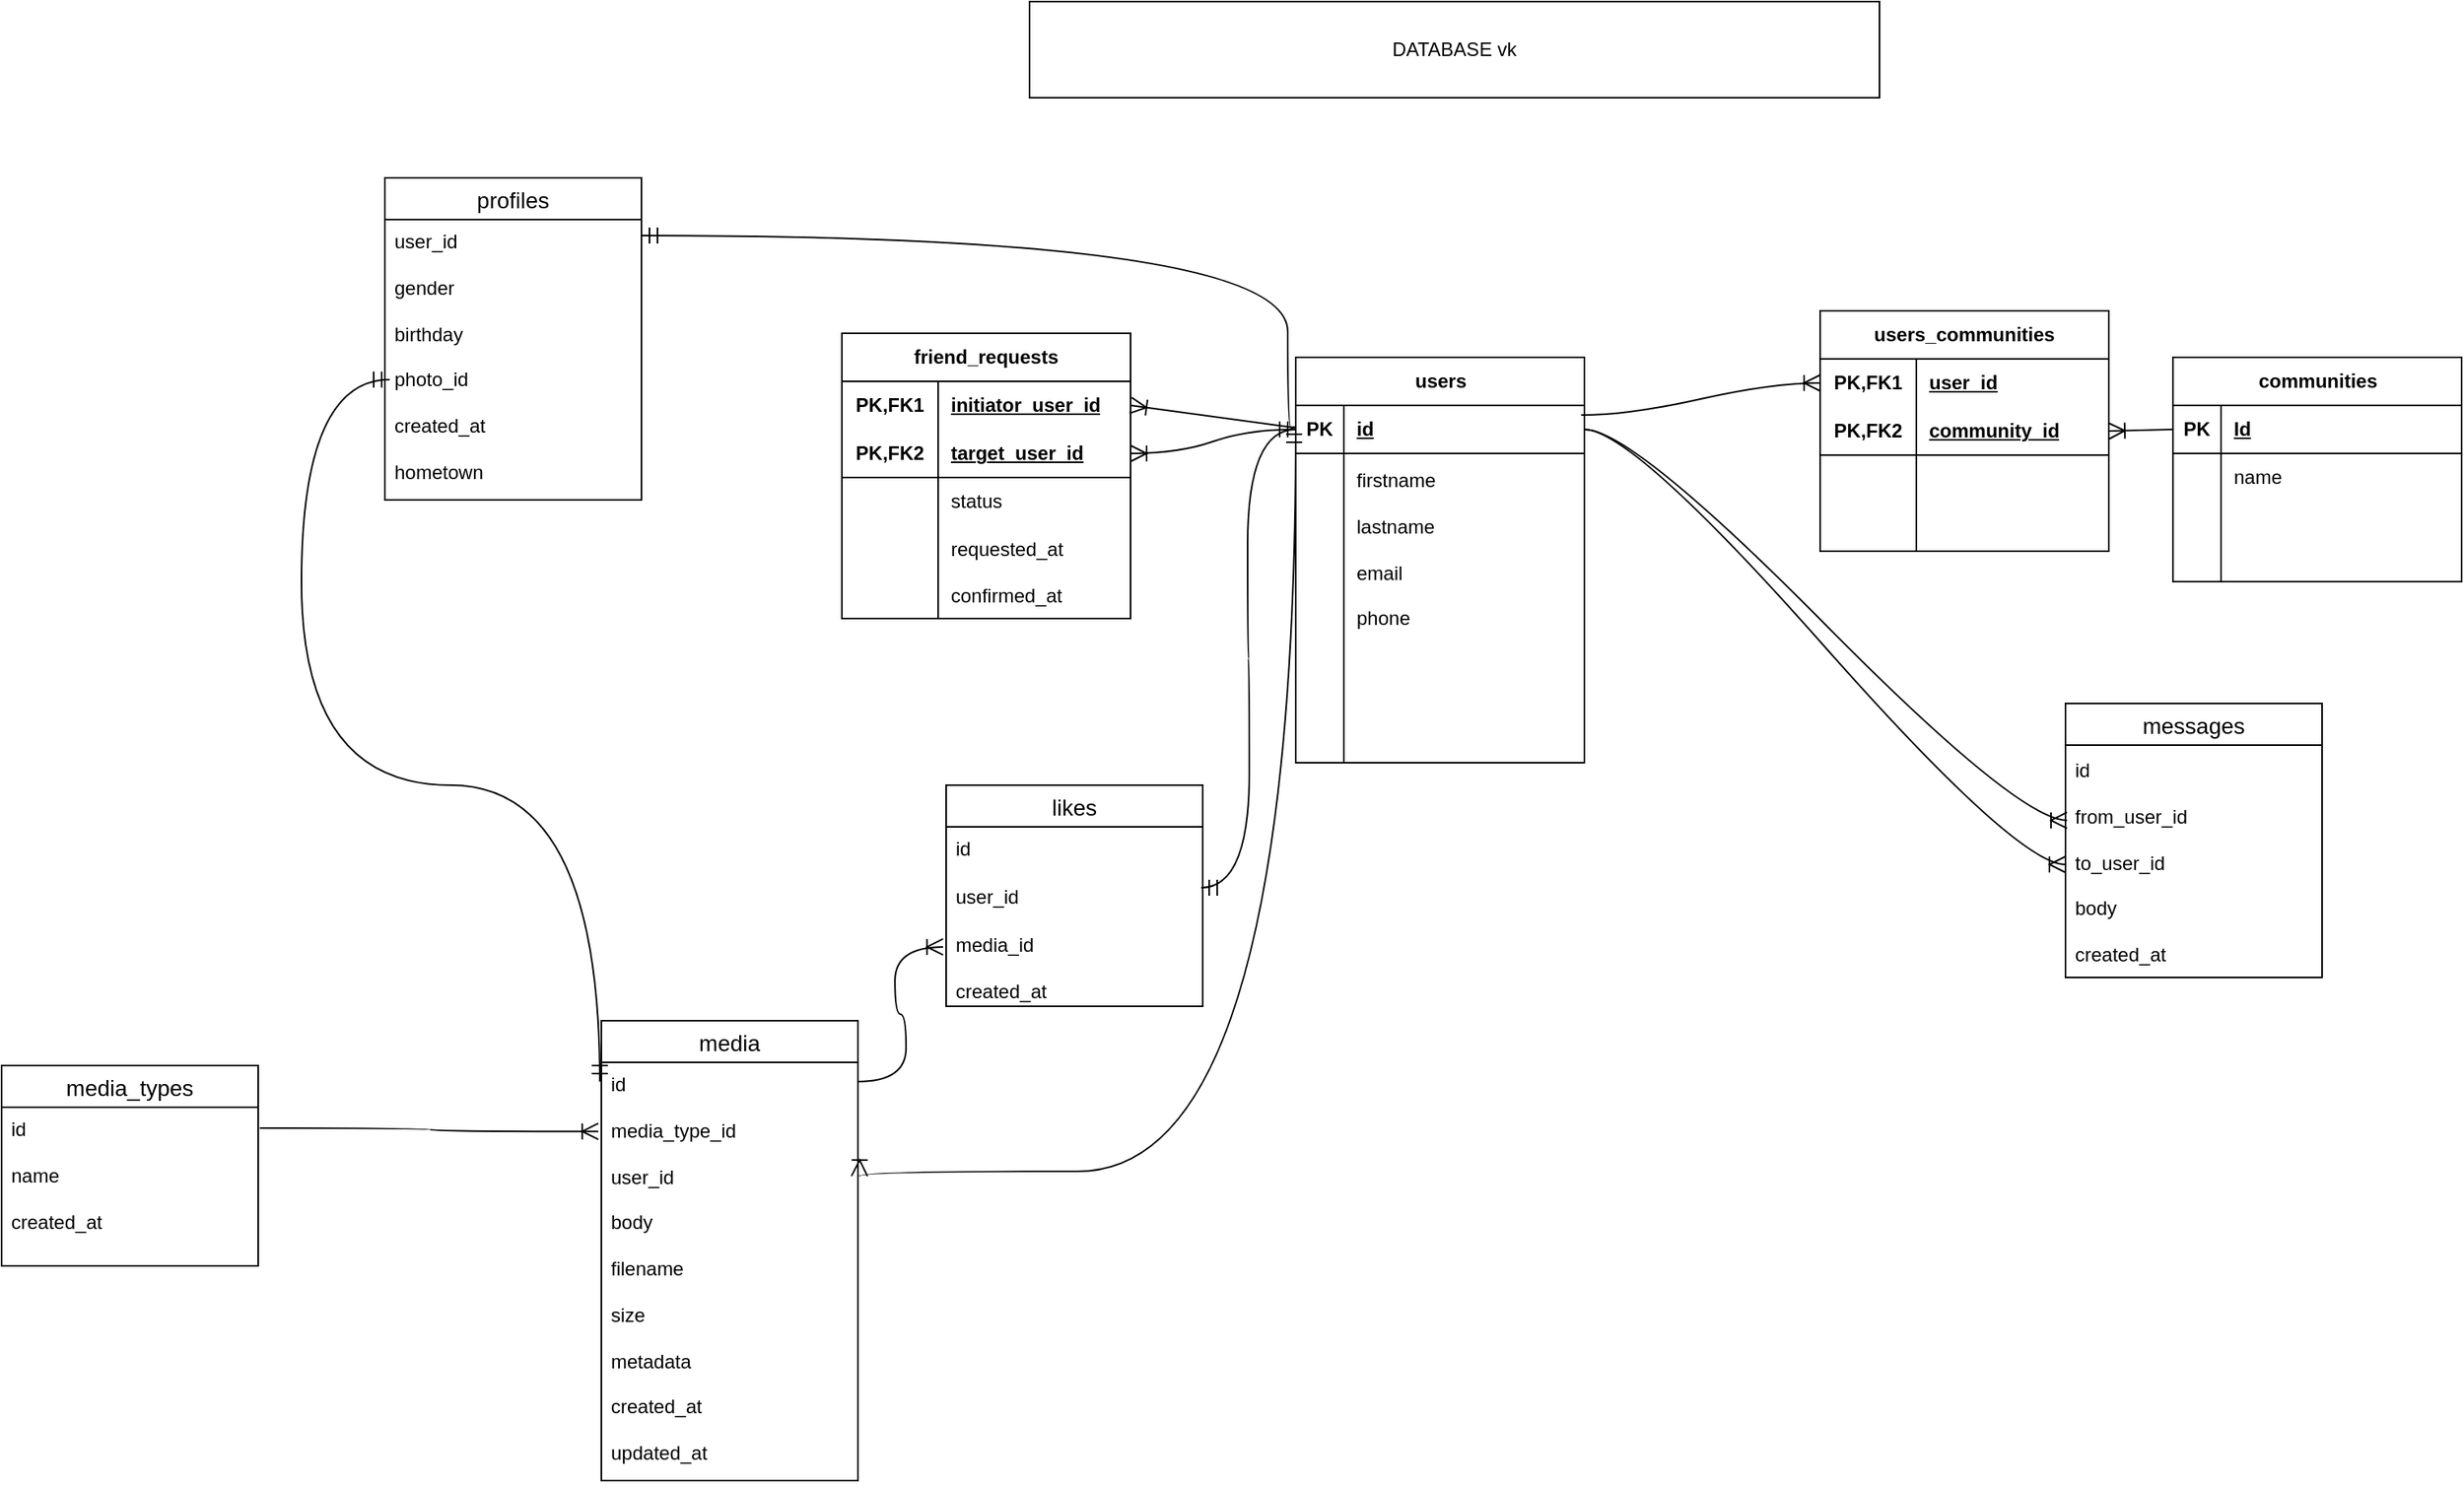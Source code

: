 <mxfile version="24.0.7" type="github">
  <diagram name="Страница — 1" id="UNctsE5mJRGefw-00xwy">
    <mxGraphModel dx="3034" dy="2030" grid="0" gridSize="10" guides="1" tooltips="1" connect="1" arrows="1" fold="1" page="0" pageScale="1" pageWidth="827" pageHeight="1169" math="0" shadow="0">
      <root>
        <mxCell id="0" />
        <mxCell id="1" parent="0" />
        <mxCell id="jkMxCx7ctsYun3yF6uoc-125" value="" style="edgeStyle=orthogonalEdgeStyle;fontSize=12;html=1;endArrow=ERoneToMany;rounded=0;startSize=8;endSize=8;curved=1;entryX=-0.012;entryY=0.165;entryDx=0;entryDy=0;entryPerimeter=0;exitX=1.006;exitY=0.131;exitDx=0;exitDy=0;exitPerimeter=0;" edge="1" parent="1" source="jkMxCx7ctsYun3yF6uoc-67" target="jkMxCx7ctsYun3yF6uoc-63">
          <mxGeometry width="100" height="100" relative="1" as="geometry">
            <mxPoint x="-933" y="-647" as="sourcePoint" />
            <mxPoint x="-856.0" y="-390.023" as="targetPoint" />
          </mxGeometry>
        </mxCell>
        <mxCell id="jkMxCx7ctsYun3yF6uoc-1" value="DATABASE vk" style="rounded=0;whiteSpace=wrap;html=1;" vertex="1" parent="1">
          <mxGeometry x="-809" y="-1065" width="530" height="60" as="geometry" />
        </mxCell>
        <mxCell id="jkMxCx7ctsYun3yF6uoc-3" value="communities" style="shape=table;startSize=30;container=1;collapsible=1;childLayout=tableLayout;fixedRows=1;rowLines=0;fontStyle=1;align=center;resizeLast=1;html=1;" vertex="1" parent="1">
          <mxGeometry x="-96" y="-843" width="180" height="140" as="geometry" />
        </mxCell>
        <mxCell id="jkMxCx7ctsYun3yF6uoc-4" value="" style="shape=tableRow;horizontal=0;startSize=0;swimlaneHead=0;swimlaneBody=0;fillColor=none;collapsible=0;dropTarget=0;points=[[0,0.5],[1,0.5]];portConstraint=eastwest;top=0;left=0;right=0;bottom=1;" vertex="1" parent="jkMxCx7ctsYun3yF6uoc-3">
          <mxGeometry y="30" width="180" height="30" as="geometry" />
        </mxCell>
        <mxCell id="jkMxCx7ctsYun3yF6uoc-5" value="PK" style="shape=partialRectangle;connectable=0;fillColor=none;top=0;left=0;bottom=0;right=0;fontStyle=1;overflow=hidden;whiteSpace=wrap;html=1;" vertex="1" parent="jkMxCx7ctsYun3yF6uoc-4">
          <mxGeometry width="30" height="30" as="geometry">
            <mxRectangle width="30" height="30" as="alternateBounds" />
          </mxGeometry>
        </mxCell>
        <mxCell id="jkMxCx7ctsYun3yF6uoc-6" value="Id" style="shape=partialRectangle;connectable=0;fillColor=none;top=0;left=0;bottom=0;right=0;align=left;spacingLeft=6;fontStyle=5;overflow=hidden;whiteSpace=wrap;html=1;" vertex="1" parent="jkMxCx7ctsYun3yF6uoc-4">
          <mxGeometry x="30" width="150" height="30" as="geometry">
            <mxRectangle width="150" height="30" as="alternateBounds" />
          </mxGeometry>
        </mxCell>
        <mxCell id="jkMxCx7ctsYun3yF6uoc-7" value="" style="shape=tableRow;horizontal=0;startSize=0;swimlaneHead=0;swimlaneBody=0;fillColor=none;collapsible=0;dropTarget=0;points=[[0,0.5],[1,0.5]];portConstraint=eastwest;top=0;left=0;right=0;bottom=0;" vertex="1" parent="jkMxCx7ctsYun3yF6uoc-3">
          <mxGeometry y="60" width="180" height="30" as="geometry" />
        </mxCell>
        <mxCell id="jkMxCx7ctsYun3yF6uoc-8" value="" style="shape=partialRectangle;connectable=0;fillColor=none;top=0;left=0;bottom=0;right=0;editable=1;overflow=hidden;whiteSpace=wrap;html=1;" vertex="1" parent="jkMxCx7ctsYun3yF6uoc-7">
          <mxGeometry width="30" height="30" as="geometry">
            <mxRectangle width="30" height="30" as="alternateBounds" />
          </mxGeometry>
        </mxCell>
        <mxCell id="jkMxCx7ctsYun3yF6uoc-9" value="name" style="shape=partialRectangle;connectable=0;fillColor=none;top=0;left=0;bottom=0;right=0;align=left;spacingLeft=6;overflow=hidden;whiteSpace=wrap;html=1;" vertex="1" parent="jkMxCx7ctsYun3yF6uoc-7">
          <mxGeometry x="30" width="150" height="30" as="geometry">
            <mxRectangle width="150" height="30" as="alternateBounds" />
          </mxGeometry>
        </mxCell>
        <mxCell id="jkMxCx7ctsYun3yF6uoc-10" value="" style="shape=tableRow;horizontal=0;startSize=0;swimlaneHead=0;swimlaneBody=0;fillColor=none;collapsible=0;dropTarget=0;points=[[0,0.5],[1,0.5]];portConstraint=eastwest;top=0;left=0;right=0;bottom=0;" vertex="1" parent="jkMxCx7ctsYun3yF6uoc-3">
          <mxGeometry y="90" width="180" height="30" as="geometry" />
        </mxCell>
        <mxCell id="jkMxCx7ctsYun3yF6uoc-11" value="" style="shape=partialRectangle;connectable=0;fillColor=none;top=0;left=0;bottom=0;right=0;editable=1;overflow=hidden;whiteSpace=wrap;html=1;" vertex="1" parent="jkMxCx7ctsYun3yF6uoc-10">
          <mxGeometry width="30" height="30" as="geometry">
            <mxRectangle width="30" height="30" as="alternateBounds" />
          </mxGeometry>
        </mxCell>
        <mxCell id="jkMxCx7ctsYun3yF6uoc-12" value="" style="shape=partialRectangle;connectable=0;fillColor=none;top=0;left=0;bottom=0;right=0;align=left;spacingLeft=6;overflow=hidden;whiteSpace=wrap;html=1;" vertex="1" parent="jkMxCx7ctsYun3yF6uoc-10">
          <mxGeometry x="30" width="150" height="30" as="geometry">
            <mxRectangle width="150" height="30" as="alternateBounds" />
          </mxGeometry>
        </mxCell>
        <mxCell id="jkMxCx7ctsYun3yF6uoc-13" value="" style="shape=tableRow;horizontal=0;startSize=0;swimlaneHead=0;swimlaneBody=0;fillColor=none;collapsible=0;dropTarget=0;points=[[0,0.5],[1,0.5]];portConstraint=eastwest;top=0;left=0;right=0;bottom=0;" vertex="1" parent="jkMxCx7ctsYun3yF6uoc-3">
          <mxGeometry y="120" width="180" height="20" as="geometry" />
        </mxCell>
        <mxCell id="jkMxCx7ctsYun3yF6uoc-14" value="" style="shape=partialRectangle;connectable=0;fillColor=none;top=0;left=0;bottom=0;right=0;editable=1;overflow=hidden;whiteSpace=wrap;html=1;" vertex="1" parent="jkMxCx7ctsYun3yF6uoc-13">
          <mxGeometry width="30" height="20" as="geometry">
            <mxRectangle width="30" height="20" as="alternateBounds" />
          </mxGeometry>
        </mxCell>
        <mxCell id="jkMxCx7ctsYun3yF6uoc-15" value="" style="shape=partialRectangle;connectable=0;fillColor=none;top=0;left=0;bottom=0;right=0;align=left;spacingLeft=6;overflow=hidden;whiteSpace=wrap;html=1;" vertex="1" parent="jkMxCx7ctsYun3yF6uoc-13">
          <mxGeometry x="30" width="150" height="20" as="geometry">
            <mxRectangle width="150" height="20" as="alternateBounds" />
          </mxGeometry>
        </mxCell>
        <mxCell id="jkMxCx7ctsYun3yF6uoc-31" value="friend_requests" style="shape=table;startSize=30;container=1;collapsible=1;childLayout=tableLayout;fixedRows=1;rowLines=0;fontStyle=1;align=center;resizeLast=1;html=1;whiteSpace=wrap;" vertex="1" parent="1">
          <mxGeometry x="-926" y="-858" width="180" height="178" as="geometry" />
        </mxCell>
        <mxCell id="jkMxCx7ctsYun3yF6uoc-32" value="" style="shape=tableRow;horizontal=0;startSize=0;swimlaneHead=0;swimlaneBody=0;fillColor=none;collapsible=0;dropTarget=0;points=[[0,0.5],[1,0.5]];portConstraint=eastwest;top=0;left=0;right=0;bottom=0;html=1;" vertex="1" parent="jkMxCx7ctsYun3yF6uoc-31">
          <mxGeometry y="30" width="180" height="30" as="geometry" />
        </mxCell>
        <mxCell id="jkMxCx7ctsYun3yF6uoc-33" value="PK,FK1" style="shape=partialRectangle;connectable=0;fillColor=none;top=0;left=0;bottom=0;right=0;fontStyle=1;overflow=hidden;html=1;whiteSpace=wrap;" vertex="1" parent="jkMxCx7ctsYun3yF6uoc-32">
          <mxGeometry width="60" height="30" as="geometry">
            <mxRectangle width="60" height="30" as="alternateBounds" />
          </mxGeometry>
        </mxCell>
        <mxCell id="jkMxCx7ctsYun3yF6uoc-34" value="initiator_user_id" style="shape=partialRectangle;connectable=0;fillColor=none;top=0;left=0;bottom=0;right=0;align=left;spacingLeft=6;fontStyle=5;overflow=hidden;html=1;whiteSpace=wrap;" vertex="1" parent="jkMxCx7ctsYun3yF6uoc-32">
          <mxGeometry x="60" width="120" height="30" as="geometry">
            <mxRectangle width="120" height="30" as="alternateBounds" />
          </mxGeometry>
        </mxCell>
        <mxCell id="jkMxCx7ctsYun3yF6uoc-35" value="" style="shape=tableRow;horizontal=0;startSize=0;swimlaneHead=0;swimlaneBody=0;fillColor=none;collapsible=0;dropTarget=0;points=[[0,0.5],[1,0.5]];portConstraint=eastwest;top=0;left=0;right=0;bottom=1;html=1;" vertex="1" parent="jkMxCx7ctsYun3yF6uoc-31">
          <mxGeometry y="60" width="180" height="30" as="geometry" />
        </mxCell>
        <mxCell id="jkMxCx7ctsYun3yF6uoc-36" value="PK,FK2" style="shape=partialRectangle;connectable=0;fillColor=none;top=0;left=0;bottom=0;right=0;fontStyle=1;overflow=hidden;html=1;whiteSpace=wrap;" vertex="1" parent="jkMxCx7ctsYun3yF6uoc-35">
          <mxGeometry width="60" height="30" as="geometry">
            <mxRectangle width="60" height="30" as="alternateBounds" />
          </mxGeometry>
        </mxCell>
        <mxCell id="jkMxCx7ctsYun3yF6uoc-37" value="target_user_id" style="shape=partialRectangle;connectable=0;fillColor=none;top=0;left=0;bottom=0;right=0;align=left;spacingLeft=6;fontStyle=5;overflow=hidden;html=1;whiteSpace=wrap;" vertex="1" parent="jkMxCx7ctsYun3yF6uoc-35">
          <mxGeometry x="60" width="120" height="30" as="geometry">
            <mxRectangle width="120" height="30" as="alternateBounds" />
          </mxGeometry>
        </mxCell>
        <mxCell id="jkMxCx7ctsYun3yF6uoc-38" value="" style="shape=tableRow;horizontal=0;startSize=0;swimlaneHead=0;swimlaneBody=0;fillColor=none;collapsible=0;dropTarget=0;points=[[0,0.5],[1,0.5]];portConstraint=eastwest;top=0;left=0;right=0;bottom=0;html=1;" vertex="1" parent="jkMxCx7ctsYun3yF6uoc-31">
          <mxGeometry y="90" width="180" height="30" as="geometry" />
        </mxCell>
        <mxCell id="jkMxCx7ctsYun3yF6uoc-39" value="" style="shape=partialRectangle;connectable=0;fillColor=none;top=0;left=0;bottom=0;right=0;editable=1;overflow=hidden;html=1;whiteSpace=wrap;" vertex="1" parent="jkMxCx7ctsYun3yF6uoc-38">
          <mxGeometry width="60" height="30" as="geometry">
            <mxRectangle width="60" height="30" as="alternateBounds" />
          </mxGeometry>
        </mxCell>
        <mxCell id="jkMxCx7ctsYun3yF6uoc-40" value="status" style="shape=partialRectangle;connectable=0;fillColor=none;top=0;left=0;bottom=0;right=0;align=left;spacingLeft=6;overflow=hidden;html=1;whiteSpace=wrap;" vertex="1" parent="jkMxCx7ctsYun3yF6uoc-38">
          <mxGeometry x="60" width="120" height="30" as="geometry">
            <mxRectangle width="120" height="30" as="alternateBounds" />
          </mxGeometry>
        </mxCell>
        <mxCell id="jkMxCx7ctsYun3yF6uoc-41" value="" style="shape=tableRow;horizontal=0;startSize=0;swimlaneHead=0;swimlaneBody=0;fillColor=none;collapsible=0;dropTarget=0;points=[[0,0.5],[1,0.5]];portConstraint=eastwest;top=0;left=0;right=0;bottom=0;html=1;" vertex="1" parent="jkMxCx7ctsYun3yF6uoc-31">
          <mxGeometry y="120" width="180" height="58" as="geometry" />
        </mxCell>
        <mxCell id="jkMxCx7ctsYun3yF6uoc-42" value="" style="shape=partialRectangle;connectable=0;fillColor=none;top=0;left=0;bottom=0;right=0;editable=1;overflow=hidden;html=1;whiteSpace=wrap;" vertex="1" parent="jkMxCx7ctsYun3yF6uoc-41">
          <mxGeometry width="60" height="58" as="geometry">
            <mxRectangle width="60" height="58" as="alternateBounds" />
          </mxGeometry>
        </mxCell>
        <mxCell id="jkMxCx7ctsYun3yF6uoc-43" value="requested_at&lt;div&gt;&lt;br&gt;&lt;/div&gt;&lt;div&gt;&lt;div&gt;confirmed_at&lt;br&gt;&lt;/div&gt;&lt;/div&gt;" style="shape=partialRectangle;connectable=0;fillColor=none;top=0;left=0;bottom=0;right=0;align=left;spacingLeft=6;overflow=hidden;html=1;whiteSpace=wrap;" vertex="1" parent="jkMxCx7ctsYun3yF6uoc-41">
          <mxGeometry x="60" width="120" height="58" as="geometry">
            <mxRectangle width="120" height="58" as="alternateBounds" />
          </mxGeometry>
        </mxCell>
        <mxCell id="jkMxCx7ctsYun3yF6uoc-57" value="likes" style="swimlane;fontStyle=0;childLayout=stackLayout;horizontal=1;startSize=26;horizontalStack=0;resizeParent=1;resizeParentMax=0;resizeLast=0;collapsible=1;marginBottom=0;align=center;fontSize=14;" vertex="1" parent="1">
          <mxGeometry x="-861" y="-576" width="160" height="138" as="geometry" />
        </mxCell>
        <mxCell id="jkMxCx7ctsYun3yF6uoc-58" value="id" style="text;strokeColor=none;fillColor=none;spacingLeft=4;spacingRight=4;overflow=hidden;rotatable=0;points=[[0,0.5],[1,0.5]];portConstraint=eastwest;fontSize=12;whiteSpace=wrap;html=1;" vertex="1" parent="jkMxCx7ctsYun3yF6uoc-57">
          <mxGeometry y="26" width="160" height="30" as="geometry" />
        </mxCell>
        <mxCell id="jkMxCx7ctsYun3yF6uoc-59" value="user_id" style="text;strokeColor=none;fillColor=none;spacingLeft=4;spacingRight=4;overflow=hidden;rotatable=0;points=[[0,0.5],[1,0.5]];portConstraint=eastwest;fontSize=12;whiteSpace=wrap;html=1;" vertex="1" parent="jkMxCx7ctsYun3yF6uoc-57">
          <mxGeometry y="56" width="160" height="30" as="geometry" />
        </mxCell>
        <mxCell id="jkMxCx7ctsYun3yF6uoc-60" value="media_id&lt;div&gt;&lt;br&gt;&lt;/div&gt;&lt;div&gt;created_at&lt;br&gt;&lt;/div&gt;" style="text;strokeColor=none;fillColor=none;spacingLeft=4;spacingRight=4;overflow=hidden;rotatable=0;points=[[0,0.5],[1,0.5]];portConstraint=eastwest;fontSize=12;whiteSpace=wrap;html=1;" vertex="1" parent="jkMxCx7ctsYun3yF6uoc-57">
          <mxGeometry y="86" width="160" height="52" as="geometry" />
        </mxCell>
        <mxCell id="jkMxCx7ctsYun3yF6uoc-62" value="media" style="swimlane;fontStyle=0;childLayout=stackLayout;horizontal=1;startSize=26;horizontalStack=0;resizeParent=1;resizeParentMax=0;resizeLast=0;collapsible=1;marginBottom=0;align=center;fontSize=14;" vertex="1" parent="1">
          <mxGeometry x="-1076" y="-429" width="160" height="287" as="geometry" />
        </mxCell>
        <mxCell id="jkMxCx7ctsYun3yF6uoc-63" value="id&lt;div&gt;&lt;br&gt;&lt;/div&gt;&lt;div&gt;media_type_id&lt;br&gt;&lt;/div&gt;&lt;div&gt;&lt;br&gt;&lt;/div&gt;&lt;div&gt;user_id&lt;br&gt;&lt;/div&gt;&lt;div&gt;&lt;br&gt;&lt;/div&gt;&lt;div&gt;body&lt;br&gt;&lt;/div&gt;&lt;div&gt;&lt;br&gt;&lt;/div&gt;&lt;div&gt;filename&lt;br&gt;&lt;/div&gt;&lt;div&gt;&lt;br&gt;&lt;/div&gt;&lt;div&gt;size&lt;br&gt;&lt;/div&gt;&lt;div&gt;&lt;br&gt;&lt;/div&gt;&lt;div&gt;metadata&lt;br&gt;&lt;/div&gt;&lt;div&gt;&lt;br&gt;&lt;/div&gt;&lt;div&gt;created_at&lt;br&gt;&lt;/div&gt;&lt;div&gt;&lt;br&gt;&lt;/div&gt;&lt;div&gt;updated_at&lt;br&gt;&lt;/div&gt;&lt;div&gt;&lt;br&gt;&lt;/div&gt;&lt;div&gt;&lt;br&gt;&lt;/div&gt;" style="text;strokeColor=none;fillColor=none;spacingLeft=4;spacingRight=4;overflow=hidden;rotatable=0;points=[[0,0.5],[1,0.5]];portConstraint=eastwest;fontSize=12;whiteSpace=wrap;html=1;" vertex="1" parent="jkMxCx7ctsYun3yF6uoc-62">
          <mxGeometry y="26" width="160" height="261" as="geometry" />
        </mxCell>
        <mxCell id="jkMxCx7ctsYun3yF6uoc-66" value="media_types" style="swimlane;fontStyle=0;childLayout=stackLayout;horizontal=1;startSize=26;horizontalStack=0;resizeParent=1;resizeParentMax=0;resizeLast=0;collapsible=1;marginBottom=0;align=center;fontSize=14;" vertex="1" parent="1">
          <mxGeometry x="-1450" y="-401" width="160" height="125" as="geometry" />
        </mxCell>
        <mxCell id="jkMxCx7ctsYun3yF6uoc-67" value="id&lt;div&gt;&lt;br&gt;&lt;/div&gt;&lt;div&gt;name&lt;br&gt;&lt;/div&gt;&lt;div&gt;&lt;br&gt;&lt;/div&gt;&lt;div&gt;created_at&lt;br&gt;&lt;/div&gt;" style="text;strokeColor=none;fillColor=none;spacingLeft=4;spacingRight=4;overflow=hidden;rotatable=0;points=[[0,0.5],[1,0.5]];portConstraint=eastwest;fontSize=12;whiteSpace=wrap;html=1;" vertex="1" parent="jkMxCx7ctsYun3yF6uoc-66">
          <mxGeometry y="26" width="160" height="99" as="geometry" />
        </mxCell>
        <mxCell id="jkMxCx7ctsYun3yF6uoc-70" value="messages" style="swimlane;fontStyle=0;childLayout=stackLayout;horizontal=1;startSize=26;horizontalStack=0;resizeParent=1;resizeParentMax=0;resizeLast=0;collapsible=1;marginBottom=0;align=center;fontSize=14;" vertex="1" parent="1">
          <mxGeometry x="-163" y="-627" width="160" height="171" as="geometry" />
        </mxCell>
        <mxCell id="jkMxCx7ctsYun3yF6uoc-74" value="profiles" style="swimlane;fontStyle=0;childLayout=stackLayout;horizontal=1;startSize=26;horizontalStack=0;resizeParent=1;resizeParentMax=0;resizeLast=0;collapsible=1;marginBottom=0;align=center;fontSize=14;" vertex="1" parent="1">
          <mxGeometry x="-1211" y="-955" width="160" height="201" as="geometry" />
        </mxCell>
        <mxCell id="jkMxCx7ctsYun3yF6uoc-75" value="user_id&lt;div&gt;&lt;br&gt;&lt;/div&gt;&lt;div&gt;gender&lt;br&gt;&lt;/div&gt;&lt;div&gt;&lt;br&gt;&lt;/div&gt;&lt;div&gt;birthday&lt;br&gt;&lt;/div&gt;&lt;div&gt;&lt;br&gt;&lt;/div&gt;&lt;div&gt;photo_id&lt;br&gt;&lt;/div&gt;&lt;div&gt;&lt;br&gt;&lt;/div&gt;&lt;div&gt;created_at&lt;br&gt;&lt;/div&gt;&lt;div&gt;&lt;br&gt;&lt;/div&gt;&lt;div&gt;hometown&lt;br&gt;&lt;/div&gt;" style="text;strokeColor=none;fillColor=none;spacingLeft=4;spacingRight=4;overflow=hidden;rotatable=0;points=[[0,0.5],[1,0.5]];portConstraint=eastwest;fontSize=12;whiteSpace=wrap;html=1;" vertex="1" parent="jkMxCx7ctsYun3yF6uoc-74">
          <mxGeometry y="26" width="160" height="175" as="geometry" />
        </mxCell>
        <mxCell id="jkMxCx7ctsYun3yF6uoc-78" value="users" style="shape=table;startSize=30;container=1;collapsible=1;childLayout=tableLayout;fixedRows=1;rowLines=0;fontStyle=1;align=center;resizeLast=1;html=1;" vertex="1" parent="1">
          <mxGeometry x="-643" y="-843" width="180" height="253" as="geometry" />
        </mxCell>
        <mxCell id="jkMxCx7ctsYun3yF6uoc-79" value="" style="shape=tableRow;horizontal=0;startSize=0;swimlaneHead=0;swimlaneBody=0;fillColor=none;collapsible=0;dropTarget=0;points=[[0,0.5],[1,0.5]];portConstraint=eastwest;top=0;left=0;right=0;bottom=1;" vertex="1" parent="jkMxCx7ctsYun3yF6uoc-78">
          <mxGeometry y="30" width="180" height="30" as="geometry" />
        </mxCell>
        <mxCell id="jkMxCx7ctsYun3yF6uoc-80" value="PK" style="shape=partialRectangle;connectable=0;fillColor=none;top=0;left=0;bottom=0;right=0;fontStyle=1;overflow=hidden;whiteSpace=wrap;html=1;" vertex="1" parent="jkMxCx7ctsYun3yF6uoc-79">
          <mxGeometry width="30" height="30" as="geometry">
            <mxRectangle width="30" height="30" as="alternateBounds" />
          </mxGeometry>
        </mxCell>
        <mxCell id="jkMxCx7ctsYun3yF6uoc-81" value="id" style="shape=partialRectangle;connectable=0;fillColor=none;top=0;left=0;bottom=0;right=0;align=left;spacingLeft=6;fontStyle=5;overflow=hidden;whiteSpace=wrap;html=1;" vertex="1" parent="jkMxCx7ctsYun3yF6uoc-79">
          <mxGeometry x="30" width="150" height="30" as="geometry">
            <mxRectangle width="150" height="30" as="alternateBounds" />
          </mxGeometry>
        </mxCell>
        <mxCell id="jkMxCx7ctsYun3yF6uoc-82" value="" style="shape=tableRow;horizontal=0;startSize=0;swimlaneHead=0;swimlaneBody=0;fillColor=none;collapsible=0;dropTarget=0;points=[[0,0.5],[1,0.5]];portConstraint=eastwest;top=0;left=0;right=0;bottom=0;" vertex="1" parent="jkMxCx7ctsYun3yF6uoc-78">
          <mxGeometry y="60" width="180" height="133" as="geometry" />
        </mxCell>
        <mxCell id="jkMxCx7ctsYun3yF6uoc-83" value="" style="shape=partialRectangle;connectable=0;fillColor=none;top=0;left=0;bottom=0;right=0;editable=1;overflow=hidden;whiteSpace=wrap;html=1;" vertex="1" parent="jkMxCx7ctsYun3yF6uoc-82">
          <mxGeometry width="30" height="133" as="geometry">
            <mxRectangle width="30" height="133" as="alternateBounds" />
          </mxGeometry>
        </mxCell>
        <mxCell id="jkMxCx7ctsYun3yF6uoc-84" value="firstname&lt;div&gt;&lt;br&gt;&lt;/div&gt;&lt;div&gt;lastname&lt;br&gt;&lt;/div&gt;&lt;div&gt;&lt;br&gt;&lt;/div&gt;&lt;div&gt;&lt;span style=&quot;background-color: initial;&quot;&gt;email&lt;/span&gt;&lt;br&gt;&lt;/div&gt;&lt;div&gt;&lt;span style=&quot;background-color: initial;&quot;&gt;&lt;br&gt;&lt;/span&gt;&lt;/div&gt;&lt;div&gt;&lt;span style=&quot;background-color: initial;&quot;&gt;phone&lt;br&gt;&lt;/span&gt;&lt;/div&gt;&lt;div&gt;&lt;br&gt;&lt;/div&gt;" style="shape=partialRectangle;connectable=0;fillColor=none;top=0;left=0;bottom=0;right=0;align=left;spacingLeft=6;overflow=hidden;whiteSpace=wrap;html=1;" vertex="1" parent="jkMxCx7ctsYun3yF6uoc-82">
          <mxGeometry x="30" width="150" height="133" as="geometry">
            <mxRectangle width="150" height="133" as="alternateBounds" />
          </mxGeometry>
        </mxCell>
        <mxCell id="jkMxCx7ctsYun3yF6uoc-85" value="" style="shape=tableRow;horizontal=0;startSize=0;swimlaneHead=0;swimlaneBody=0;fillColor=none;collapsible=0;dropTarget=0;points=[[0,0.5],[1,0.5]];portConstraint=eastwest;top=0;left=0;right=0;bottom=0;" vertex="1" parent="jkMxCx7ctsYun3yF6uoc-78">
          <mxGeometry y="193" width="180" height="30" as="geometry" />
        </mxCell>
        <mxCell id="jkMxCx7ctsYun3yF6uoc-86" value="" style="shape=partialRectangle;connectable=0;fillColor=none;top=0;left=0;bottom=0;right=0;editable=1;overflow=hidden;whiteSpace=wrap;html=1;" vertex="1" parent="jkMxCx7ctsYun3yF6uoc-85">
          <mxGeometry width="30" height="30" as="geometry">
            <mxRectangle width="30" height="30" as="alternateBounds" />
          </mxGeometry>
        </mxCell>
        <mxCell id="jkMxCx7ctsYun3yF6uoc-87" value="" style="shape=partialRectangle;connectable=0;fillColor=none;top=0;left=0;bottom=0;right=0;align=left;spacingLeft=6;overflow=hidden;whiteSpace=wrap;html=1;" vertex="1" parent="jkMxCx7ctsYun3yF6uoc-85">
          <mxGeometry x="30" width="150" height="30" as="geometry">
            <mxRectangle width="150" height="30" as="alternateBounds" />
          </mxGeometry>
        </mxCell>
        <mxCell id="jkMxCx7ctsYun3yF6uoc-88" value="" style="shape=tableRow;horizontal=0;startSize=0;swimlaneHead=0;swimlaneBody=0;fillColor=none;collapsible=0;dropTarget=0;points=[[0,0.5],[1,0.5]];portConstraint=eastwest;top=0;left=0;right=0;bottom=0;" vertex="1" parent="jkMxCx7ctsYun3yF6uoc-78">
          <mxGeometry y="223" width="180" height="30" as="geometry" />
        </mxCell>
        <mxCell id="jkMxCx7ctsYun3yF6uoc-89" value="" style="shape=partialRectangle;connectable=0;fillColor=none;top=0;left=0;bottom=0;right=0;editable=1;overflow=hidden;whiteSpace=wrap;html=1;" vertex="1" parent="jkMxCx7ctsYun3yF6uoc-88">
          <mxGeometry width="30" height="30" as="geometry">
            <mxRectangle width="30" height="30" as="alternateBounds" />
          </mxGeometry>
        </mxCell>
        <mxCell id="jkMxCx7ctsYun3yF6uoc-90" value="" style="shape=partialRectangle;connectable=0;fillColor=none;top=0;left=0;bottom=0;right=0;align=left;spacingLeft=6;overflow=hidden;whiteSpace=wrap;html=1;" vertex="1" parent="jkMxCx7ctsYun3yF6uoc-88">
          <mxGeometry x="30" width="150" height="30" as="geometry">
            <mxRectangle width="150" height="30" as="alternateBounds" />
          </mxGeometry>
        </mxCell>
        <mxCell id="jkMxCx7ctsYun3yF6uoc-104" value="users_communities" style="shape=table;startSize=30;container=1;collapsible=1;childLayout=tableLayout;fixedRows=1;rowLines=0;fontStyle=1;align=center;resizeLast=1;html=1;whiteSpace=wrap;" vertex="1" parent="1">
          <mxGeometry x="-316" y="-872" width="180" height="150" as="geometry" />
        </mxCell>
        <mxCell id="jkMxCx7ctsYun3yF6uoc-105" value="" style="shape=tableRow;horizontal=0;startSize=0;swimlaneHead=0;swimlaneBody=0;fillColor=none;collapsible=0;dropTarget=0;points=[[0,0.5],[1,0.5]];portConstraint=eastwest;top=0;left=0;right=0;bottom=0;html=1;" vertex="1" parent="jkMxCx7ctsYun3yF6uoc-104">
          <mxGeometry y="30" width="180" height="30" as="geometry" />
        </mxCell>
        <mxCell id="jkMxCx7ctsYun3yF6uoc-106" value="PK,FK1" style="shape=partialRectangle;connectable=0;fillColor=none;top=0;left=0;bottom=0;right=0;fontStyle=1;overflow=hidden;html=1;whiteSpace=wrap;" vertex="1" parent="jkMxCx7ctsYun3yF6uoc-105">
          <mxGeometry width="60" height="30" as="geometry">
            <mxRectangle width="60" height="30" as="alternateBounds" />
          </mxGeometry>
        </mxCell>
        <mxCell id="jkMxCx7ctsYun3yF6uoc-107" value="user_id" style="shape=partialRectangle;connectable=0;fillColor=none;top=0;left=0;bottom=0;right=0;align=left;spacingLeft=6;fontStyle=5;overflow=hidden;html=1;whiteSpace=wrap;" vertex="1" parent="jkMxCx7ctsYun3yF6uoc-105">
          <mxGeometry x="60" width="120" height="30" as="geometry">
            <mxRectangle width="120" height="30" as="alternateBounds" />
          </mxGeometry>
        </mxCell>
        <mxCell id="jkMxCx7ctsYun3yF6uoc-108" value="" style="shape=tableRow;horizontal=0;startSize=0;swimlaneHead=0;swimlaneBody=0;fillColor=none;collapsible=0;dropTarget=0;points=[[0,0.5],[1,0.5]];portConstraint=eastwest;top=0;left=0;right=0;bottom=1;html=1;" vertex="1" parent="jkMxCx7ctsYun3yF6uoc-104">
          <mxGeometry y="60" width="180" height="30" as="geometry" />
        </mxCell>
        <mxCell id="jkMxCx7ctsYun3yF6uoc-109" value="PK,FK2" style="shape=partialRectangle;connectable=0;fillColor=none;top=0;left=0;bottom=0;right=0;fontStyle=1;overflow=hidden;html=1;whiteSpace=wrap;" vertex="1" parent="jkMxCx7ctsYun3yF6uoc-108">
          <mxGeometry width="60" height="30" as="geometry">
            <mxRectangle width="60" height="30" as="alternateBounds" />
          </mxGeometry>
        </mxCell>
        <mxCell id="jkMxCx7ctsYun3yF6uoc-110" value="community_id" style="shape=partialRectangle;connectable=0;fillColor=none;top=0;left=0;bottom=0;right=0;align=left;spacingLeft=6;fontStyle=5;overflow=hidden;html=1;whiteSpace=wrap;" vertex="1" parent="jkMxCx7ctsYun3yF6uoc-108">
          <mxGeometry x="60" width="120" height="30" as="geometry">
            <mxRectangle width="120" height="30" as="alternateBounds" />
          </mxGeometry>
        </mxCell>
        <mxCell id="jkMxCx7ctsYun3yF6uoc-111" value="" style="shape=tableRow;horizontal=0;startSize=0;swimlaneHead=0;swimlaneBody=0;fillColor=none;collapsible=0;dropTarget=0;points=[[0,0.5],[1,0.5]];portConstraint=eastwest;top=0;left=0;right=0;bottom=0;html=1;" vertex="1" parent="jkMxCx7ctsYun3yF6uoc-104">
          <mxGeometry y="90" width="180" height="30" as="geometry" />
        </mxCell>
        <mxCell id="jkMxCx7ctsYun3yF6uoc-112" value="" style="shape=partialRectangle;connectable=0;fillColor=none;top=0;left=0;bottom=0;right=0;editable=1;overflow=hidden;html=1;whiteSpace=wrap;" vertex="1" parent="jkMxCx7ctsYun3yF6uoc-111">
          <mxGeometry width="60" height="30" as="geometry">
            <mxRectangle width="60" height="30" as="alternateBounds" />
          </mxGeometry>
        </mxCell>
        <mxCell id="jkMxCx7ctsYun3yF6uoc-113" value="" style="shape=partialRectangle;connectable=0;fillColor=none;top=0;left=0;bottom=0;right=0;align=left;spacingLeft=6;overflow=hidden;html=1;whiteSpace=wrap;" vertex="1" parent="jkMxCx7ctsYun3yF6uoc-111">
          <mxGeometry x="60" width="120" height="30" as="geometry">
            <mxRectangle width="120" height="30" as="alternateBounds" />
          </mxGeometry>
        </mxCell>
        <mxCell id="jkMxCx7ctsYun3yF6uoc-114" value="" style="shape=tableRow;horizontal=0;startSize=0;swimlaneHead=0;swimlaneBody=0;fillColor=none;collapsible=0;dropTarget=0;points=[[0,0.5],[1,0.5]];portConstraint=eastwest;top=0;left=0;right=0;bottom=0;html=1;" vertex="1" parent="jkMxCx7ctsYun3yF6uoc-104">
          <mxGeometry y="120" width="180" height="30" as="geometry" />
        </mxCell>
        <mxCell id="jkMxCx7ctsYun3yF6uoc-115" value="" style="shape=partialRectangle;connectable=0;fillColor=none;top=0;left=0;bottom=0;right=0;editable=1;overflow=hidden;html=1;whiteSpace=wrap;" vertex="1" parent="jkMxCx7ctsYun3yF6uoc-114">
          <mxGeometry width="60" height="30" as="geometry">
            <mxRectangle width="60" height="30" as="alternateBounds" />
          </mxGeometry>
        </mxCell>
        <mxCell id="jkMxCx7ctsYun3yF6uoc-116" value="" style="shape=partialRectangle;connectable=0;fillColor=none;top=0;left=0;bottom=0;right=0;align=left;spacingLeft=6;overflow=hidden;html=1;whiteSpace=wrap;" vertex="1" parent="jkMxCx7ctsYun3yF6uoc-114">
          <mxGeometry x="60" width="120" height="30" as="geometry">
            <mxRectangle width="120" height="30" as="alternateBounds" />
          </mxGeometry>
        </mxCell>
        <mxCell id="jkMxCx7ctsYun3yF6uoc-117" value="" style="edgeStyle=entityRelationEdgeStyle;fontSize=12;html=1;endArrow=ERoneToMany;rounded=0;startSize=8;endSize=8;curved=1;exitX=1;exitY=0.5;exitDx=0;exitDy=0;entryX=0.006;entryY=0.31;entryDx=0;entryDy=0;entryPerimeter=0;" edge="1" parent="1" source="jkMxCx7ctsYun3yF6uoc-79" target="jkMxCx7ctsYun3yF6uoc-71">
          <mxGeometry width="100" height="100" relative="1" as="geometry">
            <mxPoint x="-452" y="-820" as="sourcePoint" />
            <mxPoint x="-330" y="-483" as="targetPoint" />
            <Array as="points">
              <mxPoint x="-365" y="-811" />
              <mxPoint x="-470" y="-591" />
              <mxPoint x="-447" y="-721" />
              <mxPoint x="-438" y="-785" />
              <mxPoint x="-535" y="-387" />
              <mxPoint x="-386" y="-690" />
              <mxPoint x="-369" y="-623" />
              <mxPoint x="-494" y="-655" />
            </Array>
          </mxGeometry>
        </mxCell>
        <mxCell id="jkMxCx7ctsYun3yF6uoc-118" value="" style="edgeStyle=entityRelationEdgeStyle;fontSize=12;html=1;endArrow=ERoneToMany;rounded=0;startSize=8;endSize=8;curved=1;entryX=0;entryY=0.5;entryDx=0;entryDy=0;exitX=1;exitY=0.5;exitDx=0;exitDy=0;" edge="1" parent="1" source="jkMxCx7ctsYun3yF6uoc-79" target="jkMxCx7ctsYun3yF6uoc-71">
          <mxGeometry width="100" height="100" relative="1" as="geometry">
            <mxPoint x="-475" y="-737" as="sourcePoint" />
            <mxPoint x="-146" y="-613" as="targetPoint" />
            <Array as="points">
              <mxPoint x="-292" y="-620" />
            </Array>
          </mxGeometry>
        </mxCell>
        <mxCell id="jkMxCx7ctsYun3yF6uoc-120" value="" style="fontSize=12;html=1;endArrow=ERoneToMany;rounded=0;startSize=8;endSize=8;entryX=1;entryY=0.5;entryDx=0;entryDy=0;" edge="1" parent="1" target="jkMxCx7ctsYun3yF6uoc-32">
          <mxGeometry width="100" height="100" relative="1" as="geometry">
            <mxPoint x="-643" y="-799" as="sourcePoint" />
            <mxPoint x="-731" y="-535" as="targetPoint" />
          </mxGeometry>
        </mxCell>
        <mxCell id="jkMxCx7ctsYun3yF6uoc-121" value="" style="edgeStyle=entityRelationEdgeStyle;fontSize=12;html=1;endArrow=ERoneToMany;rounded=0;startSize=8;endSize=8;curved=1;exitX=0;exitY=0.5;exitDx=0;exitDy=0;entryX=1;entryY=0.5;entryDx=0;entryDy=0;" edge="1" parent="1" source="jkMxCx7ctsYun3yF6uoc-79" target="jkMxCx7ctsYun3yF6uoc-35">
          <mxGeometry width="100" height="100" relative="1" as="geometry">
            <mxPoint x="-540" y="-513" as="sourcePoint" />
            <mxPoint x="-440" y="-613" as="targetPoint" />
          </mxGeometry>
        </mxCell>
        <mxCell id="jkMxCx7ctsYun3yF6uoc-122" value="" style="edgeStyle=entityRelationEdgeStyle;fontSize=12;html=1;endArrow=ERoneToMany;rounded=0;startSize=8;endSize=8;curved=1;exitX=0.989;exitY=0.2;exitDx=0;exitDy=0;exitPerimeter=0;entryX=0;entryY=0.5;entryDx=0;entryDy=0;" edge="1" parent="1" source="jkMxCx7ctsYun3yF6uoc-79" target="jkMxCx7ctsYun3yF6uoc-105">
          <mxGeometry width="100" height="100" relative="1" as="geometry">
            <mxPoint x="-388" y="-591" as="sourcePoint" />
            <mxPoint x="-288" y="-691" as="targetPoint" />
          </mxGeometry>
        </mxCell>
        <mxCell id="jkMxCx7ctsYun3yF6uoc-123" value="" style="fontSize=12;html=1;endArrow=ERoneToMany;rounded=0;startSize=8;endSize=8;entryX=1;entryY=0.5;entryDx=0;entryDy=0;exitX=0;exitY=0.5;exitDx=0;exitDy=0;" edge="1" parent="1" source="jkMxCx7ctsYun3yF6uoc-4" target="jkMxCx7ctsYun3yF6uoc-108">
          <mxGeometry width="100" height="100" relative="1" as="geometry">
            <mxPoint x="-195" y="-826" as="sourcePoint" />
            <mxPoint x="-183" y="-701" as="targetPoint" />
          </mxGeometry>
        </mxCell>
        <mxCell id="jkMxCx7ctsYun3yF6uoc-124" value="" style="fontSize=12;html=1;endArrow=ERoneToMany;rounded=0;startSize=8;endSize=8;exitX=0;exitY=0.5;exitDx=0;exitDy=0;entryX=1.006;entryY=0.272;entryDx=0;entryDy=0;entryPerimeter=0;edgeStyle=orthogonalEdgeStyle;curved=1;" edge="1" parent="1" source="jkMxCx7ctsYun3yF6uoc-79" target="jkMxCx7ctsYun3yF6uoc-63">
          <mxGeometry width="100" height="100" relative="1" as="geometry">
            <mxPoint x="-960" y="-527" as="sourcePoint" />
            <mxPoint x="-1092" y="-472.01" as="targetPoint" />
            <Array as="points">
              <mxPoint x="-643" y="-335" />
            </Array>
          </mxGeometry>
        </mxCell>
        <mxCell id="jkMxCx7ctsYun3yF6uoc-126" value="" style="fontSize=12;html=1;endArrow=ERmandOne;startArrow=ERmandOne;rounded=0;startSize=8;endSize=8;exitX=1;exitY=0.057;exitDx=0;exitDy=0;exitPerimeter=0;edgeStyle=orthogonalEdgeStyle;curved=1;" edge="1" parent="1" source="jkMxCx7ctsYun3yF6uoc-75">
          <mxGeometry width="100" height="100" relative="1" as="geometry">
            <mxPoint x="-557" y="-366" as="sourcePoint" />
            <mxPoint x="-644" y="-800" as="targetPoint" />
            <Array as="points">
              <mxPoint x="-648" y="-919" />
              <mxPoint x="-648" y="-799" />
            </Array>
          </mxGeometry>
        </mxCell>
        <mxCell id="jkMxCx7ctsYun3yF6uoc-71" value="id&lt;div&gt;&lt;br&gt;&lt;/div&gt;&lt;div&gt;from_user_id&lt;br&gt;&lt;/div&gt;&lt;div&gt;&lt;br&gt;&lt;/div&gt;&lt;div&gt;to_user_id&lt;br&gt;&lt;/div&gt;&lt;div&gt;&lt;br&gt;&lt;/div&gt;&lt;div&gt;body&lt;br&gt;&lt;/div&gt;&lt;div&gt;&lt;br&gt;&lt;/div&gt;&lt;div&gt;created_at&lt;br&gt;&lt;/div&gt;" style="text;strokeColor=none;fillColor=none;spacingLeft=4;spacingRight=4;overflow=hidden;rotatable=0;points=[[0,0.5],[1,0.5]];portConstraint=eastwest;fontSize=12;whiteSpace=wrap;html=1;" vertex="1" parent="1">
          <mxGeometry x="-163" y="-599" width="160" height="145" as="geometry" />
        </mxCell>
        <mxCell id="jkMxCx7ctsYun3yF6uoc-128" value="" style="fontSize=12;html=1;endArrow=ERmandOne;startArrow=ERmandOne;rounded=0;startSize=8;endSize=8;entryX=0.019;entryY=0.571;entryDx=0;entryDy=0;entryPerimeter=0;exitX=-0.006;exitY=0.046;exitDx=0;exitDy=0;exitPerimeter=0;edgeStyle=orthogonalEdgeStyle;curved=1;" edge="1" parent="1" source="jkMxCx7ctsYun3yF6uoc-63" target="jkMxCx7ctsYun3yF6uoc-75">
          <mxGeometry width="100" height="100" relative="1" as="geometry">
            <mxPoint x="-1210" y="-628" as="sourcePoint" />
            <mxPoint x="-1236" y="-832" as="targetPoint" />
            <Array as="points">
              <mxPoint x="-1263" y="-576" />
              <mxPoint x="-1263" y="-829" />
            </Array>
          </mxGeometry>
        </mxCell>
        <mxCell id="jkMxCx7ctsYun3yF6uoc-130" value="" style="edgeStyle=entityRelationEdgeStyle;fontSize=12;html=1;endArrow=ERmandOne;startArrow=ERmandOne;rounded=0;startSize=8;endSize=8;curved=1;entryX=0;entryY=0.5;entryDx=0;entryDy=0;exitX=0.994;exitY=0.267;exitDx=0;exitDy=0;exitPerimeter=0;" edge="1" parent="1" source="jkMxCx7ctsYun3yF6uoc-59" target="jkMxCx7ctsYun3yF6uoc-79">
          <mxGeometry width="100" height="100" relative="1" as="geometry">
            <mxPoint x="-706" y="-438" as="sourcePoint" />
            <mxPoint x="-654" y="-785" as="targetPoint" />
            <Array as="points">
              <mxPoint x="-676" y="-668" />
            </Array>
          </mxGeometry>
        </mxCell>
        <mxCell id="jkMxCx7ctsYun3yF6uoc-131" value="" style="edgeStyle=entityRelationEdgeStyle;fontSize=12;html=1;endArrow=ERoneToMany;rounded=0;startSize=8;endSize=8;curved=1;exitX=1;exitY=0.046;exitDx=0;exitDy=0;exitPerimeter=0;entryX=-0.012;entryY=0.288;entryDx=0;entryDy=0;entryPerimeter=0;" edge="1" parent="1" source="jkMxCx7ctsYun3yF6uoc-63" target="jkMxCx7ctsYun3yF6uoc-60">
          <mxGeometry width="100" height="100" relative="1" as="geometry">
            <mxPoint x="-950" y="-629" as="sourcePoint" />
            <mxPoint x="-850" y="-729" as="targetPoint" />
            <Array as="points">
              <mxPoint x="-896" y="-430" />
            </Array>
          </mxGeometry>
        </mxCell>
      </root>
    </mxGraphModel>
  </diagram>
</mxfile>
